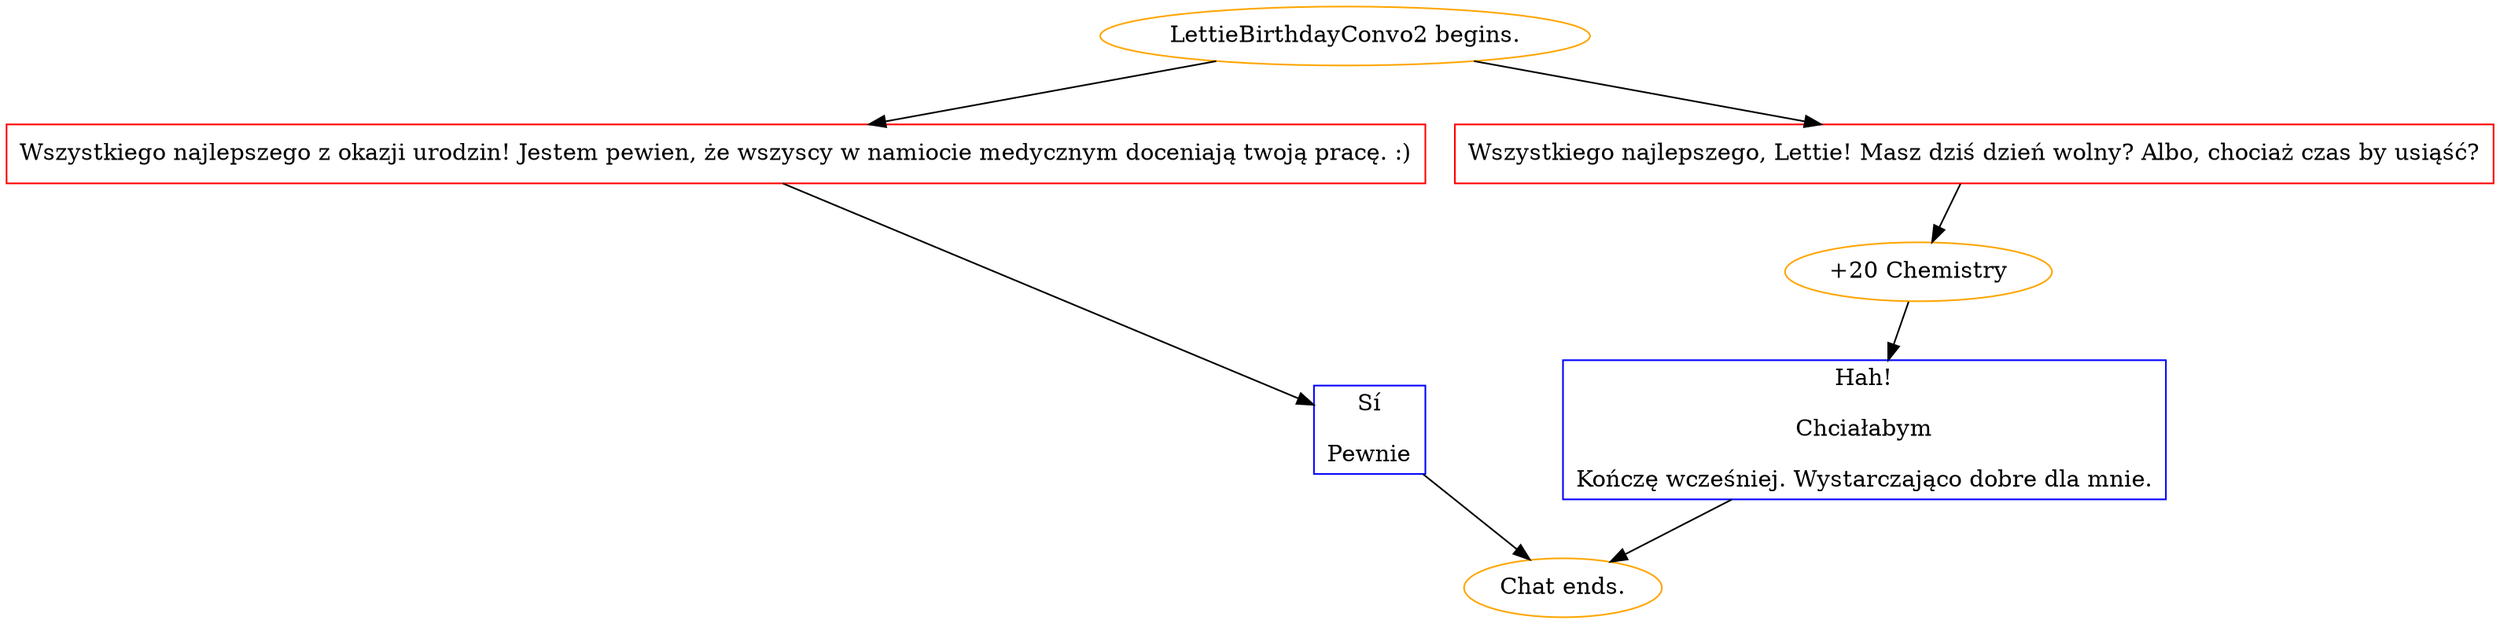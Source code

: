 digraph {
	"LettieBirthdayConvo2 begins." [color=orange];
		"LettieBirthdayConvo2 begins." -> j3144273446;
		"LettieBirthdayConvo2 begins." -> j223948684;
	j3144273446 [label="Wszystkiego najlepszego z okazji urodzin! Jestem pewien, że wszyscy w namiocie medycznym doceniają twoją pracę. :)",shape=box,color=red];
		j3144273446 -> j2340477125;
	j223948684 [label="Wszystkiego najlepszego, Lettie! Masz dziś dzień wolny? Albo, chociaż czas by usiąść?",shape=box,color=red];
		j223948684 -> j4091243173;
	j2340477125 [label="Sí
Pewnie",shape=box,color=blue];
		j2340477125 -> "Chat ends.";
	j4091243173 [label="+20 Chemistry",color=orange];
		j4091243173 -> j1078059094;
	"Chat ends." [color=orange];
	j1078059094 [label="Hah!
Chciałabym
Kończę wcześniej. Wystarczająco dobre dla mnie.",shape=box,color=blue];
		j1078059094 -> "Chat ends.";
}